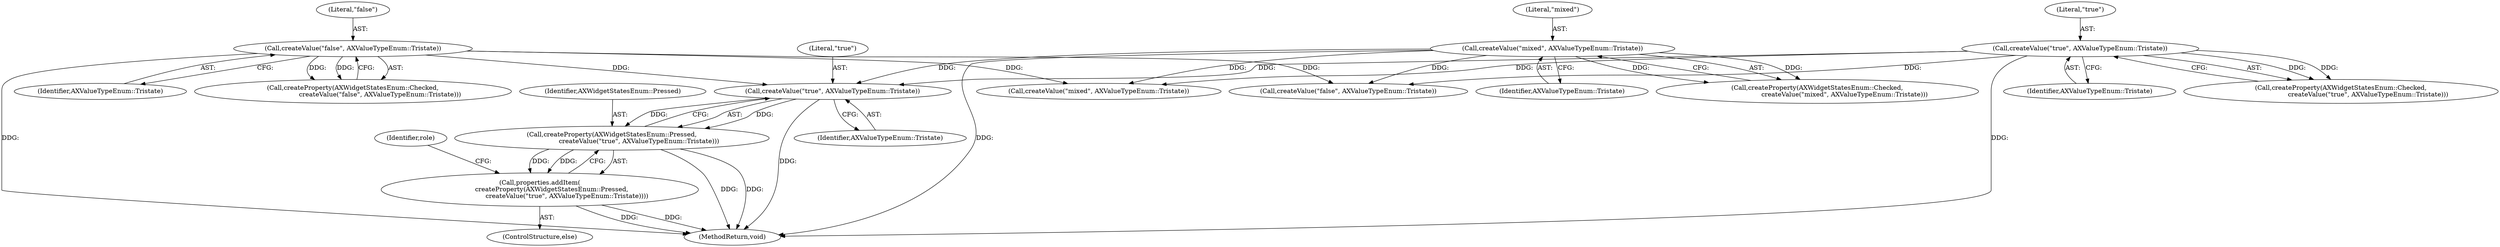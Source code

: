 digraph "0_Chrome_d27468a832d5316884bd02f459cbf493697fd7e1_32@API" {
"1000204" [label="(Call,createValue(\"true\", AXValueTypeEnum::Tristate))"];
"1000123" [label="(Call,createValue(\"false\", AXValueTypeEnum::Tristate))"];
"1000139" [label="(Call,createValue(\"mixed\", AXValueTypeEnum::Tristate))"];
"1000131" [label="(Call,createValue(\"true\", AXValueTypeEnum::Tristate))"];
"1000202" [label="(Call,createProperty(AXWidgetStatesEnum::Pressed,\n                           createValue(\"true\", AXValueTypeEnum::Tristate)))"];
"1000201" [label="(Call,properties.addItem(\n            createProperty(AXWidgetStatesEnum::Pressed,\n                           createValue(\"true\", AXValueTypeEnum::Tristate))))"];
"1000205" [label="(Literal,\"true\")"];
"1000201" [label="(Call,properties.addItem(\n            createProperty(AXWidgetStatesEnum::Pressed,\n                           createValue(\"true\", AXValueTypeEnum::Tristate))))"];
"1000203" [label="(Identifier,AXWidgetStatesEnum::Pressed)"];
"1000139" [label="(Call,createValue(\"mixed\", AXValueTypeEnum::Tristate))"];
"1000206" [label="(Identifier,AXValueTypeEnum::Tristate)"];
"1000225" [label="(MethodReturn,void)"];
"1000140" [label="(Literal,\"mixed\")"];
"1000202" [label="(Call,createProperty(AXWidgetStatesEnum::Pressed,\n                           createValue(\"true\", AXValueTypeEnum::Tristate)))"];
"1000209" [label="(Identifier,role)"];
"1000200" [label="(ControlStructure,else)"];
"1000180" [label="(Call,createValue(\"false\", AXValueTypeEnum::Tristate))"];
"1000125" [label="(Identifier,AXValueTypeEnum::Tristate)"];
"1000131" [label="(Call,createValue(\"true\", AXValueTypeEnum::Tristate))"];
"1000204" [label="(Call,createValue(\"true\", AXValueTypeEnum::Tristate))"];
"1000137" [label="(Call,createProperty(AXWidgetStatesEnum::Checked,\n                           createValue(\"mixed\", AXValueTypeEnum::Tristate)))"];
"1000132" [label="(Literal,\"true\")"];
"1000141" [label="(Identifier,AXValueTypeEnum::Tristate)"];
"1000121" [label="(Call,createProperty(AXWidgetStatesEnum::Checked,\n                           createValue(\"false\", AXValueTypeEnum::Tristate)))"];
"1000123" [label="(Call,createValue(\"false\", AXValueTypeEnum::Tristate))"];
"1000133" [label="(Identifier,AXValueTypeEnum::Tristate)"];
"1000124" [label="(Literal,\"false\")"];
"1000129" [label="(Call,createProperty(AXWidgetStatesEnum::Checked,\n                           createValue(\"true\", AXValueTypeEnum::Tristate)))"];
"1000197" [label="(Call,createValue(\"mixed\", AXValueTypeEnum::Tristate))"];
"1000204" -> "1000202"  [label="AST: "];
"1000204" -> "1000206"  [label="CFG: "];
"1000205" -> "1000204"  [label="AST: "];
"1000206" -> "1000204"  [label="AST: "];
"1000202" -> "1000204"  [label="CFG: "];
"1000204" -> "1000225"  [label="DDG: "];
"1000204" -> "1000202"  [label="DDG: "];
"1000204" -> "1000202"  [label="DDG: "];
"1000123" -> "1000204"  [label="DDG: "];
"1000139" -> "1000204"  [label="DDG: "];
"1000131" -> "1000204"  [label="DDG: "];
"1000123" -> "1000121"  [label="AST: "];
"1000123" -> "1000125"  [label="CFG: "];
"1000124" -> "1000123"  [label="AST: "];
"1000125" -> "1000123"  [label="AST: "];
"1000121" -> "1000123"  [label="CFG: "];
"1000123" -> "1000225"  [label="DDG: "];
"1000123" -> "1000121"  [label="DDG: "];
"1000123" -> "1000121"  [label="DDG: "];
"1000123" -> "1000180"  [label="DDG: "];
"1000123" -> "1000197"  [label="DDG: "];
"1000139" -> "1000137"  [label="AST: "];
"1000139" -> "1000141"  [label="CFG: "];
"1000140" -> "1000139"  [label="AST: "];
"1000141" -> "1000139"  [label="AST: "];
"1000137" -> "1000139"  [label="CFG: "];
"1000139" -> "1000225"  [label="DDG: "];
"1000139" -> "1000137"  [label="DDG: "];
"1000139" -> "1000137"  [label="DDG: "];
"1000139" -> "1000180"  [label="DDG: "];
"1000139" -> "1000197"  [label="DDG: "];
"1000131" -> "1000129"  [label="AST: "];
"1000131" -> "1000133"  [label="CFG: "];
"1000132" -> "1000131"  [label="AST: "];
"1000133" -> "1000131"  [label="AST: "];
"1000129" -> "1000131"  [label="CFG: "];
"1000131" -> "1000225"  [label="DDG: "];
"1000131" -> "1000129"  [label="DDG: "];
"1000131" -> "1000129"  [label="DDG: "];
"1000131" -> "1000180"  [label="DDG: "];
"1000131" -> "1000197"  [label="DDG: "];
"1000202" -> "1000201"  [label="AST: "];
"1000203" -> "1000202"  [label="AST: "];
"1000201" -> "1000202"  [label="CFG: "];
"1000202" -> "1000225"  [label="DDG: "];
"1000202" -> "1000225"  [label="DDG: "];
"1000202" -> "1000201"  [label="DDG: "];
"1000202" -> "1000201"  [label="DDG: "];
"1000201" -> "1000200"  [label="AST: "];
"1000209" -> "1000201"  [label="CFG: "];
"1000201" -> "1000225"  [label="DDG: "];
"1000201" -> "1000225"  [label="DDG: "];
}
